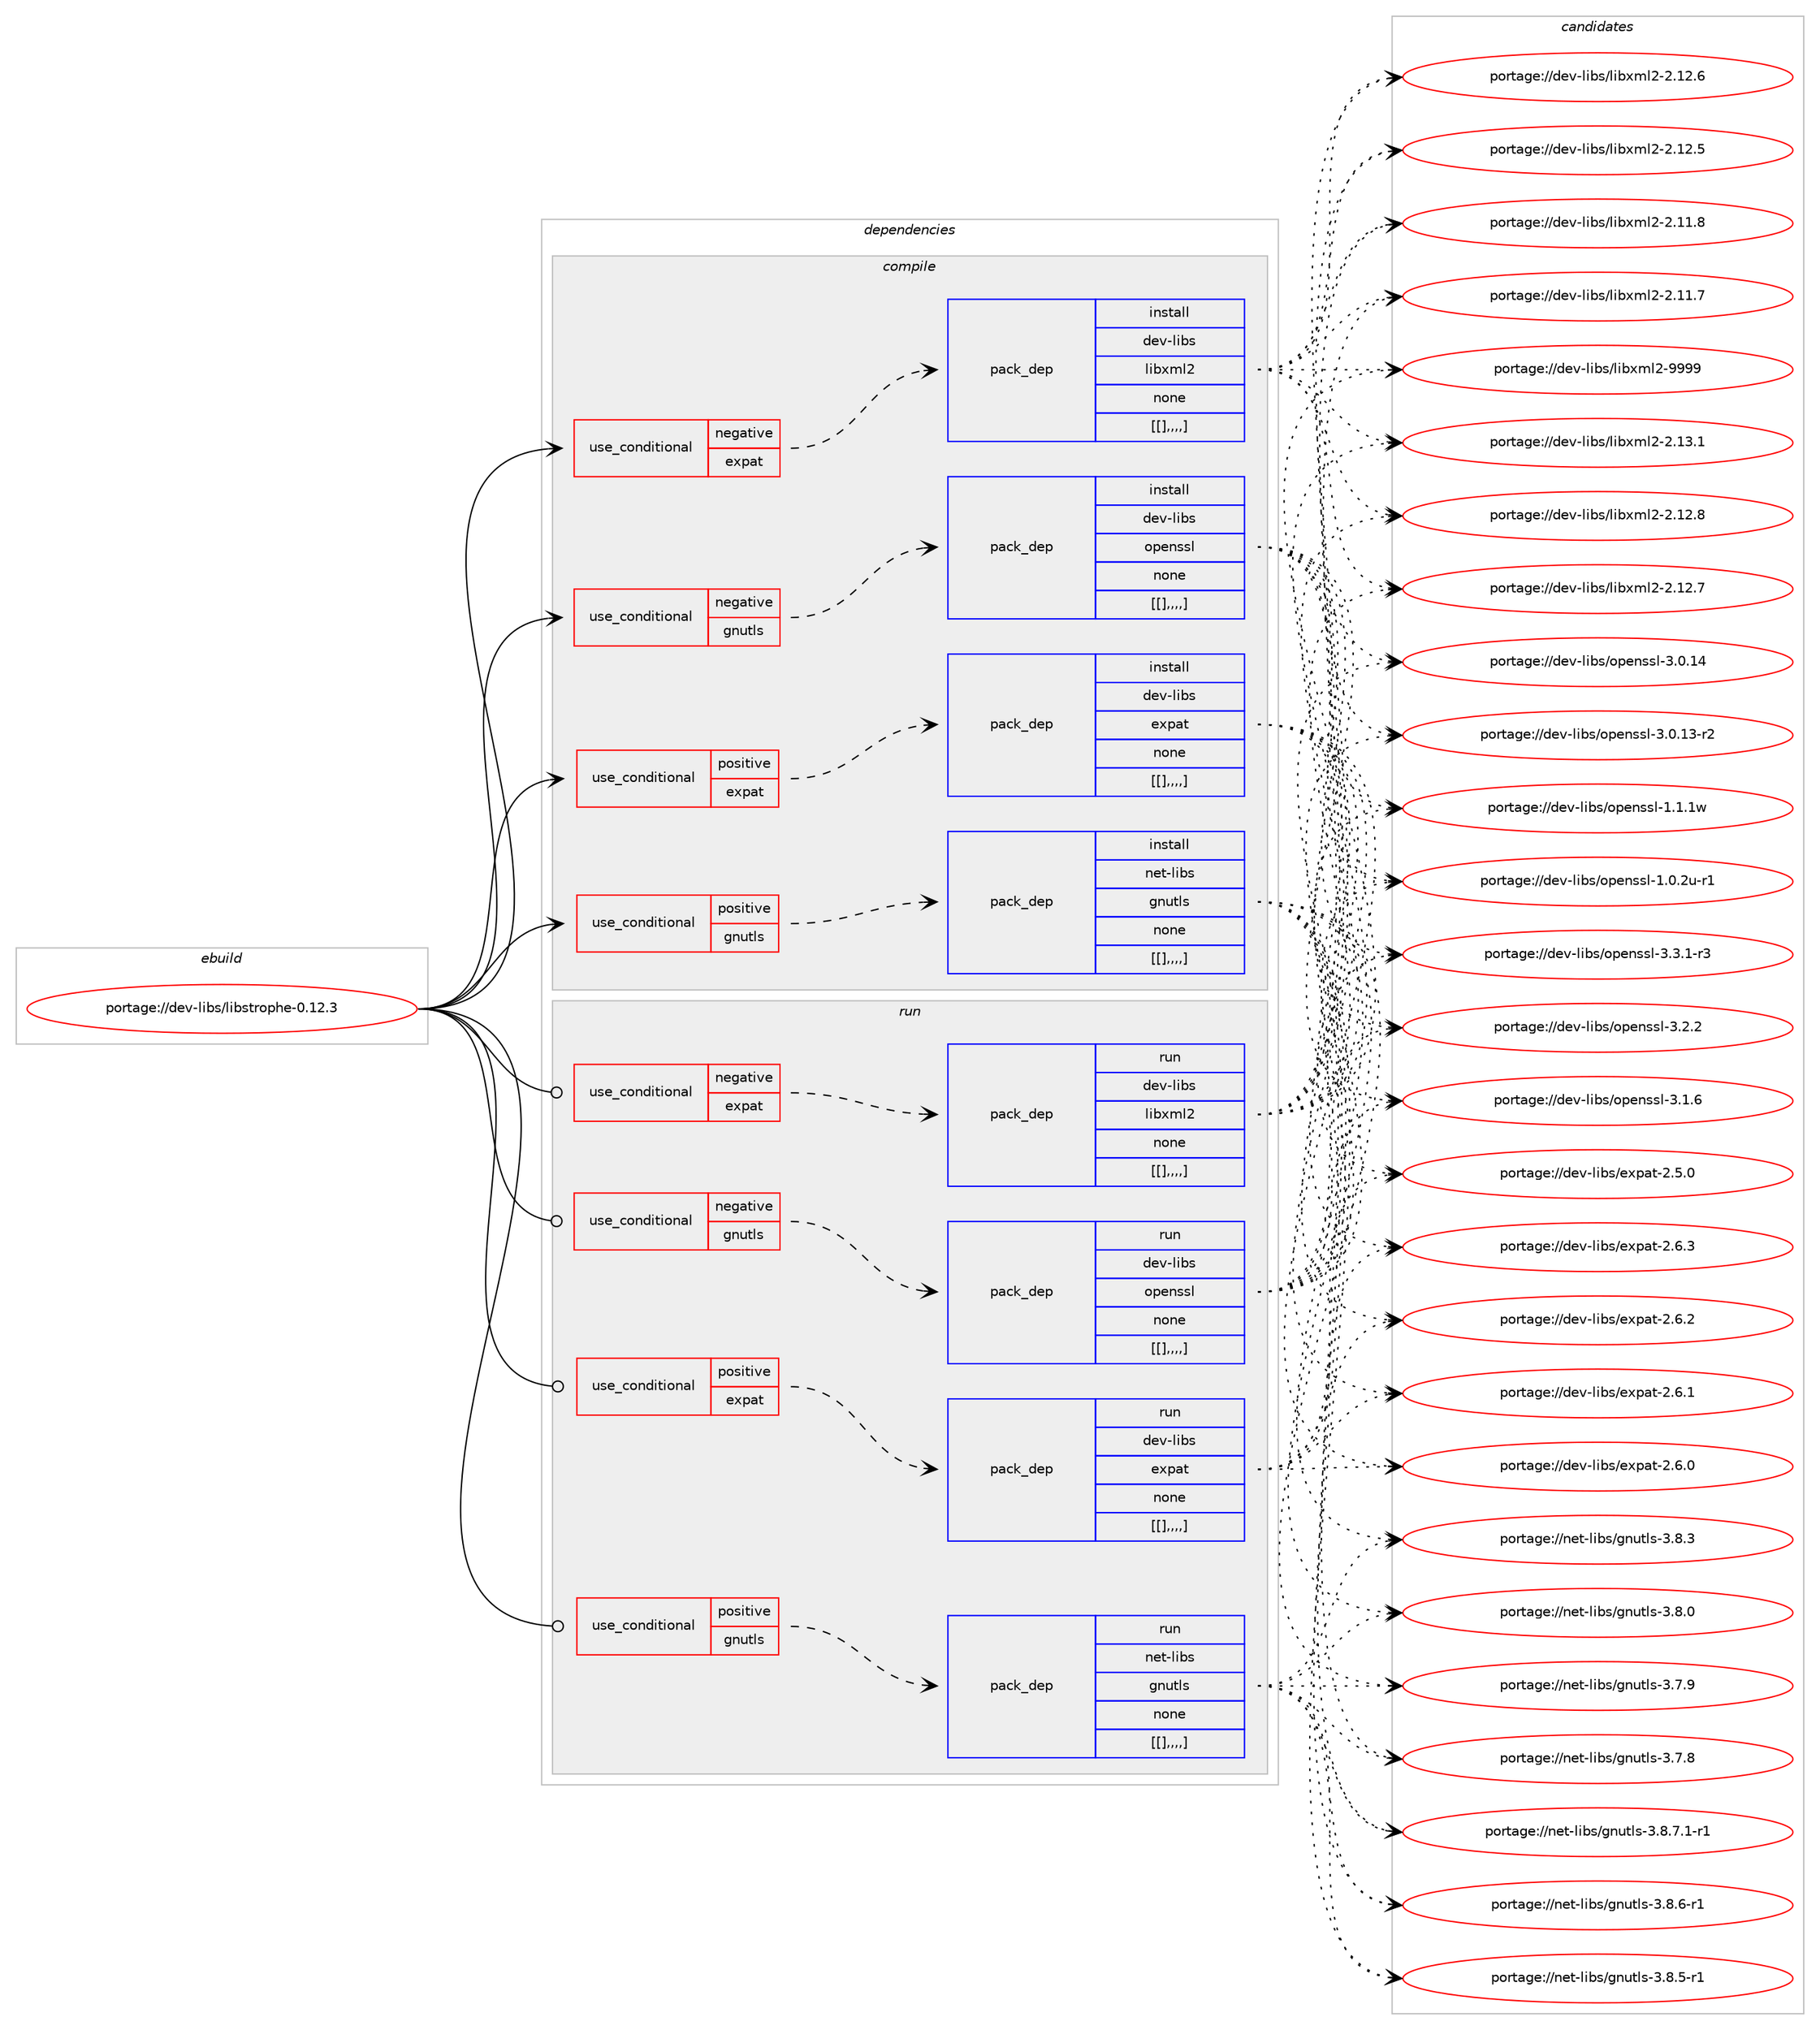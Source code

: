digraph prolog {

# *************
# Graph options
# *************

newrank=true;
concentrate=true;
compound=true;
graph [rankdir=LR,fontname=Helvetica,fontsize=10,ranksep=1.5];#, ranksep=2.5, nodesep=0.2];
edge  [arrowhead=vee];
node  [fontname=Helvetica,fontsize=10];

# **********
# The ebuild
# **********

subgraph cluster_leftcol {
color=gray;
label=<<i>ebuild</i>>;
id [label="portage://dev-libs/libstrophe-0.12.3", color=red, width=4, href="../dev-libs/libstrophe-0.12.3.svg"];
}

# ****************
# The dependencies
# ****************

subgraph cluster_midcol {
color=gray;
label=<<i>dependencies</i>>;
subgraph cluster_compile {
fillcolor="#eeeeee";
style=filled;
label=<<i>compile</i>>;
subgraph cond27710 {
dependency112204 [label=<<TABLE BORDER="0" CELLBORDER="1" CELLSPACING="0" CELLPADDING="4"><TR><TD ROWSPAN="3" CELLPADDING="10">use_conditional</TD></TR><TR><TD>negative</TD></TR><TR><TD>expat</TD></TR></TABLE>>, shape=none, color=red];
subgraph pack83329 {
dependency112205 [label=<<TABLE BORDER="0" CELLBORDER="1" CELLSPACING="0" CELLPADDING="4" WIDTH="220"><TR><TD ROWSPAN="6" CELLPADDING="30">pack_dep</TD></TR><TR><TD WIDTH="110">install</TD></TR><TR><TD>dev-libs</TD></TR><TR><TD>libxml2</TD></TR><TR><TD>none</TD></TR><TR><TD>[[],,,,]</TD></TR></TABLE>>, shape=none, color=blue];
}
dependency112204:e -> dependency112205:w [weight=20,style="dashed",arrowhead="vee"];
}
id:e -> dependency112204:w [weight=20,style="solid",arrowhead="vee"];
subgraph cond27711 {
dependency112206 [label=<<TABLE BORDER="0" CELLBORDER="1" CELLSPACING="0" CELLPADDING="4"><TR><TD ROWSPAN="3" CELLPADDING="10">use_conditional</TD></TR><TR><TD>negative</TD></TR><TR><TD>gnutls</TD></TR></TABLE>>, shape=none, color=red];
subgraph pack83330 {
dependency112207 [label=<<TABLE BORDER="0" CELLBORDER="1" CELLSPACING="0" CELLPADDING="4" WIDTH="220"><TR><TD ROWSPAN="6" CELLPADDING="30">pack_dep</TD></TR><TR><TD WIDTH="110">install</TD></TR><TR><TD>dev-libs</TD></TR><TR><TD>openssl</TD></TR><TR><TD>none</TD></TR><TR><TD>[[],,,,]</TD></TR></TABLE>>, shape=none, color=blue];
}
dependency112206:e -> dependency112207:w [weight=20,style="dashed",arrowhead="vee"];
}
id:e -> dependency112206:w [weight=20,style="solid",arrowhead="vee"];
subgraph cond27712 {
dependency112208 [label=<<TABLE BORDER="0" CELLBORDER="1" CELLSPACING="0" CELLPADDING="4"><TR><TD ROWSPAN="3" CELLPADDING="10">use_conditional</TD></TR><TR><TD>positive</TD></TR><TR><TD>expat</TD></TR></TABLE>>, shape=none, color=red];
subgraph pack83331 {
dependency112209 [label=<<TABLE BORDER="0" CELLBORDER="1" CELLSPACING="0" CELLPADDING="4" WIDTH="220"><TR><TD ROWSPAN="6" CELLPADDING="30">pack_dep</TD></TR><TR><TD WIDTH="110">install</TD></TR><TR><TD>dev-libs</TD></TR><TR><TD>expat</TD></TR><TR><TD>none</TD></TR><TR><TD>[[],,,,]</TD></TR></TABLE>>, shape=none, color=blue];
}
dependency112208:e -> dependency112209:w [weight=20,style="dashed",arrowhead="vee"];
}
id:e -> dependency112208:w [weight=20,style="solid",arrowhead="vee"];
subgraph cond27713 {
dependency112210 [label=<<TABLE BORDER="0" CELLBORDER="1" CELLSPACING="0" CELLPADDING="4"><TR><TD ROWSPAN="3" CELLPADDING="10">use_conditional</TD></TR><TR><TD>positive</TD></TR><TR><TD>gnutls</TD></TR></TABLE>>, shape=none, color=red];
subgraph pack83332 {
dependency112211 [label=<<TABLE BORDER="0" CELLBORDER="1" CELLSPACING="0" CELLPADDING="4" WIDTH="220"><TR><TD ROWSPAN="6" CELLPADDING="30">pack_dep</TD></TR><TR><TD WIDTH="110">install</TD></TR><TR><TD>net-libs</TD></TR><TR><TD>gnutls</TD></TR><TR><TD>none</TD></TR><TR><TD>[[],,,,]</TD></TR></TABLE>>, shape=none, color=blue];
}
dependency112210:e -> dependency112211:w [weight=20,style="dashed",arrowhead="vee"];
}
id:e -> dependency112210:w [weight=20,style="solid",arrowhead="vee"];
}
subgraph cluster_compileandrun {
fillcolor="#eeeeee";
style=filled;
label=<<i>compile and run</i>>;
}
subgraph cluster_run {
fillcolor="#eeeeee";
style=filled;
label=<<i>run</i>>;
subgraph cond27714 {
dependency112212 [label=<<TABLE BORDER="0" CELLBORDER="1" CELLSPACING="0" CELLPADDING="4"><TR><TD ROWSPAN="3" CELLPADDING="10">use_conditional</TD></TR><TR><TD>negative</TD></TR><TR><TD>expat</TD></TR></TABLE>>, shape=none, color=red];
subgraph pack83333 {
dependency112213 [label=<<TABLE BORDER="0" CELLBORDER="1" CELLSPACING="0" CELLPADDING="4" WIDTH="220"><TR><TD ROWSPAN="6" CELLPADDING="30">pack_dep</TD></TR><TR><TD WIDTH="110">run</TD></TR><TR><TD>dev-libs</TD></TR><TR><TD>libxml2</TD></TR><TR><TD>none</TD></TR><TR><TD>[[],,,,]</TD></TR></TABLE>>, shape=none, color=blue];
}
dependency112212:e -> dependency112213:w [weight=20,style="dashed",arrowhead="vee"];
}
id:e -> dependency112212:w [weight=20,style="solid",arrowhead="odot"];
subgraph cond27715 {
dependency112214 [label=<<TABLE BORDER="0" CELLBORDER="1" CELLSPACING="0" CELLPADDING="4"><TR><TD ROWSPAN="3" CELLPADDING="10">use_conditional</TD></TR><TR><TD>negative</TD></TR><TR><TD>gnutls</TD></TR></TABLE>>, shape=none, color=red];
subgraph pack83334 {
dependency112215 [label=<<TABLE BORDER="0" CELLBORDER="1" CELLSPACING="0" CELLPADDING="4" WIDTH="220"><TR><TD ROWSPAN="6" CELLPADDING="30">pack_dep</TD></TR><TR><TD WIDTH="110">run</TD></TR><TR><TD>dev-libs</TD></TR><TR><TD>openssl</TD></TR><TR><TD>none</TD></TR><TR><TD>[[],,,,]</TD></TR></TABLE>>, shape=none, color=blue];
}
dependency112214:e -> dependency112215:w [weight=20,style="dashed",arrowhead="vee"];
}
id:e -> dependency112214:w [weight=20,style="solid",arrowhead="odot"];
subgraph cond27716 {
dependency112216 [label=<<TABLE BORDER="0" CELLBORDER="1" CELLSPACING="0" CELLPADDING="4"><TR><TD ROWSPAN="3" CELLPADDING="10">use_conditional</TD></TR><TR><TD>positive</TD></TR><TR><TD>expat</TD></TR></TABLE>>, shape=none, color=red];
subgraph pack83335 {
dependency112217 [label=<<TABLE BORDER="0" CELLBORDER="1" CELLSPACING="0" CELLPADDING="4" WIDTH="220"><TR><TD ROWSPAN="6" CELLPADDING="30">pack_dep</TD></TR><TR><TD WIDTH="110">run</TD></TR><TR><TD>dev-libs</TD></TR><TR><TD>expat</TD></TR><TR><TD>none</TD></TR><TR><TD>[[],,,,]</TD></TR></TABLE>>, shape=none, color=blue];
}
dependency112216:e -> dependency112217:w [weight=20,style="dashed",arrowhead="vee"];
}
id:e -> dependency112216:w [weight=20,style="solid",arrowhead="odot"];
subgraph cond27717 {
dependency112218 [label=<<TABLE BORDER="0" CELLBORDER="1" CELLSPACING="0" CELLPADDING="4"><TR><TD ROWSPAN="3" CELLPADDING="10">use_conditional</TD></TR><TR><TD>positive</TD></TR><TR><TD>gnutls</TD></TR></TABLE>>, shape=none, color=red];
subgraph pack83336 {
dependency112219 [label=<<TABLE BORDER="0" CELLBORDER="1" CELLSPACING="0" CELLPADDING="4" WIDTH="220"><TR><TD ROWSPAN="6" CELLPADDING="30">pack_dep</TD></TR><TR><TD WIDTH="110">run</TD></TR><TR><TD>net-libs</TD></TR><TR><TD>gnutls</TD></TR><TR><TD>none</TD></TR><TR><TD>[[],,,,]</TD></TR></TABLE>>, shape=none, color=blue];
}
dependency112218:e -> dependency112219:w [weight=20,style="dashed",arrowhead="vee"];
}
id:e -> dependency112218:w [weight=20,style="solid",arrowhead="odot"];
}
}

# **************
# The candidates
# **************

subgraph cluster_choices {
rank=same;
color=gray;
label=<<i>candidates</i>>;

subgraph choice83329 {
color=black;
nodesep=1;
choice10010111845108105981154710810598120109108504557575757 [label="portage://dev-libs/libxml2-9999", color=red, width=4,href="../dev-libs/libxml2-9999.svg"];
choice100101118451081059811547108105981201091085045504649514649 [label="portage://dev-libs/libxml2-2.13.1", color=red, width=4,href="../dev-libs/libxml2-2.13.1.svg"];
choice100101118451081059811547108105981201091085045504649504656 [label="portage://dev-libs/libxml2-2.12.8", color=red, width=4,href="../dev-libs/libxml2-2.12.8.svg"];
choice100101118451081059811547108105981201091085045504649504655 [label="portage://dev-libs/libxml2-2.12.7", color=red, width=4,href="../dev-libs/libxml2-2.12.7.svg"];
choice100101118451081059811547108105981201091085045504649504654 [label="portage://dev-libs/libxml2-2.12.6", color=red, width=4,href="../dev-libs/libxml2-2.12.6.svg"];
choice100101118451081059811547108105981201091085045504649504653 [label="portage://dev-libs/libxml2-2.12.5", color=red, width=4,href="../dev-libs/libxml2-2.12.5.svg"];
choice100101118451081059811547108105981201091085045504649494656 [label="portage://dev-libs/libxml2-2.11.8", color=red, width=4,href="../dev-libs/libxml2-2.11.8.svg"];
choice100101118451081059811547108105981201091085045504649494655 [label="portage://dev-libs/libxml2-2.11.7", color=red, width=4,href="../dev-libs/libxml2-2.11.7.svg"];
dependency112205:e -> choice10010111845108105981154710810598120109108504557575757:w [style=dotted,weight="100"];
dependency112205:e -> choice100101118451081059811547108105981201091085045504649514649:w [style=dotted,weight="100"];
dependency112205:e -> choice100101118451081059811547108105981201091085045504649504656:w [style=dotted,weight="100"];
dependency112205:e -> choice100101118451081059811547108105981201091085045504649504655:w [style=dotted,weight="100"];
dependency112205:e -> choice100101118451081059811547108105981201091085045504649504654:w [style=dotted,weight="100"];
dependency112205:e -> choice100101118451081059811547108105981201091085045504649504653:w [style=dotted,weight="100"];
dependency112205:e -> choice100101118451081059811547108105981201091085045504649494656:w [style=dotted,weight="100"];
dependency112205:e -> choice100101118451081059811547108105981201091085045504649494655:w [style=dotted,weight="100"];
}
subgraph choice83330 {
color=black;
nodesep=1;
choice1001011184510810598115471111121011101151151084551465146494511451 [label="portage://dev-libs/openssl-3.3.1-r3", color=red, width=4,href="../dev-libs/openssl-3.3.1-r3.svg"];
choice100101118451081059811547111112101110115115108455146504650 [label="portage://dev-libs/openssl-3.2.2", color=red, width=4,href="../dev-libs/openssl-3.2.2.svg"];
choice100101118451081059811547111112101110115115108455146494654 [label="portage://dev-libs/openssl-3.1.6", color=red, width=4,href="../dev-libs/openssl-3.1.6.svg"];
choice10010111845108105981154711111210111011511510845514648464952 [label="portage://dev-libs/openssl-3.0.14", color=red, width=4,href="../dev-libs/openssl-3.0.14.svg"];
choice100101118451081059811547111112101110115115108455146484649514511450 [label="portage://dev-libs/openssl-3.0.13-r2", color=red, width=4,href="../dev-libs/openssl-3.0.13-r2.svg"];
choice100101118451081059811547111112101110115115108454946494649119 [label="portage://dev-libs/openssl-1.1.1w", color=red, width=4,href="../dev-libs/openssl-1.1.1w.svg"];
choice1001011184510810598115471111121011101151151084549464846501174511449 [label="portage://dev-libs/openssl-1.0.2u-r1", color=red, width=4,href="../dev-libs/openssl-1.0.2u-r1.svg"];
dependency112207:e -> choice1001011184510810598115471111121011101151151084551465146494511451:w [style=dotted,weight="100"];
dependency112207:e -> choice100101118451081059811547111112101110115115108455146504650:w [style=dotted,weight="100"];
dependency112207:e -> choice100101118451081059811547111112101110115115108455146494654:w [style=dotted,weight="100"];
dependency112207:e -> choice10010111845108105981154711111210111011511510845514648464952:w [style=dotted,weight="100"];
dependency112207:e -> choice100101118451081059811547111112101110115115108455146484649514511450:w [style=dotted,weight="100"];
dependency112207:e -> choice100101118451081059811547111112101110115115108454946494649119:w [style=dotted,weight="100"];
dependency112207:e -> choice1001011184510810598115471111121011101151151084549464846501174511449:w [style=dotted,weight="100"];
}
subgraph choice83331 {
color=black;
nodesep=1;
choice10010111845108105981154710112011297116455046544651 [label="portage://dev-libs/expat-2.6.3", color=red, width=4,href="../dev-libs/expat-2.6.3.svg"];
choice10010111845108105981154710112011297116455046544650 [label="portage://dev-libs/expat-2.6.2", color=red, width=4,href="../dev-libs/expat-2.6.2.svg"];
choice10010111845108105981154710112011297116455046544649 [label="portage://dev-libs/expat-2.6.1", color=red, width=4,href="../dev-libs/expat-2.6.1.svg"];
choice10010111845108105981154710112011297116455046544648 [label="portage://dev-libs/expat-2.6.0", color=red, width=4,href="../dev-libs/expat-2.6.0.svg"];
choice10010111845108105981154710112011297116455046534648 [label="portage://dev-libs/expat-2.5.0", color=red, width=4,href="../dev-libs/expat-2.5.0.svg"];
dependency112209:e -> choice10010111845108105981154710112011297116455046544651:w [style=dotted,weight="100"];
dependency112209:e -> choice10010111845108105981154710112011297116455046544650:w [style=dotted,weight="100"];
dependency112209:e -> choice10010111845108105981154710112011297116455046544649:w [style=dotted,weight="100"];
dependency112209:e -> choice10010111845108105981154710112011297116455046544648:w [style=dotted,weight="100"];
dependency112209:e -> choice10010111845108105981154710112011297116455046534648:w [style=dotted,weight="100"];
}
subgraph choice83332 {
color=black;
nodesep=1;
choice11010111645108105981154710311011711610811545514656465546494511449 [label="portage://net-libs/gnutls-3.8.7.1-r1", color=red, width=4,href="../net-libs/gnutls-3.8.7.1-r1.svg"];
choice1101011164510810598115471031101171161081154551465646544511449 [label="portage://net-libs/gnutls-3.8.6-r1", color=red, width=4,href="../net-libs/gnutls-3.8.6-r1.svg"];
choice1101011164510810598115471031101171161081154551465646534511449 [label="portage://net-libs/gnutls-3.8.5-r1", color=red, width=4,href="../net-libs/gnutls-3.8.5-r1.svg"];
choice110101116451081059811547103110117116108115455146564651 [label="portage://net-libs/gnutls-3.8.3", color=red, width=4,href="../net-libs/gnutls-3.8.3.svg"];
choice110101116451081059811547103110117116108115455146564648 [label="portage://net-libs/gnutls-3.8.0", color=red, width=4,href="../net-libs/gnutls-3.8.0.svg"];
choice110101116451081059811547103110117116108115455146554657 [label="portage://net-libs/gnutls-3.7.9", color=red, width=4,href="../net-libs/gnutls-3.7.9.svg"];
choice110101116451081059811547103110117116108115455146554656 [label="portage://net-libs/gnutls-3.7.8", color=red, width=4,href="../net-libs/gnutls-3.7.8.svg"];
dependency112211:e -> choice11010111645108105981154710311011711610811545514656465546494511449:w [style=dotted,weight="100"];
dependency112211:e -> choice1101011164510810598115471031101171161081154551465646544511449:w [style=dotted,weight="100"];
dependency112211:e -> choice1101011164510810598115471031101171161081154551465646534511449:w [style=dotted,weight="100"];
dependency112211:e -> choice110101116451081059811547103110117116108115455146564651:w [style=dotted,weight="100"];
dependency112211:e -> choice110101116451081059811547103110117116108115455146564648:w [style=dotted,weight="100"];
dependency112211:e -> choice110101116451081059811547103110117116108115455146554657:w [style=dotted,weight="100"];
dependency112211:e -> choice110101116451081059811547103110117116108115455146554656:w [style=dotted,weight="100"];
}
subgraph choice83333 {
color=black;
nodesep=1;
choice10010111845108105981154710810598120109108504557575757 [label="portage://dev-libs/libxml2-9999", color=red, width=4,href="../dev-libs/libxml2-9999.svg"];
choice100101118451081059811547108105981201091085045504649514649 [label="portage://dev-libs/libxml2-2.13.1", color=red, width=4,href="../dev-libs/libxml2-2.13.1.svg"];
choice100101118451081059811547108105981201091085045504649504656 [label="portage://dev-libs/libxml2-2.12.8", color=red, width=4,href="../dev-libs/libxml2-2.12.8.svg"];
choice100101118451081059811547108105981201091085045504649504655 [label="portage://dev-libs/libxml2-2.12.7", color=red, width=4,href="../dev-libs/libxml2-2.12.7.svg"];
choice100101118451081059811547108105981201091085045504649504654 [label="portage://dev-libs/libxml2-2.12.6", color=red, width=4,href="../dev-libs/libxml2-2.12.6.svg"];
choice100101118451081059811547108105981201091085045504649504653 [label="portage://dev-libs/libxml2-2.12.5", color=red, width=4,href="../dev-libs/libxml2-2.12.5.svg"];
choice100101118451081059811547108105981201091085045504649494656 [label="portage://dev-libs/libxml2-2.11.8", color=red, width=4,href="../dev-libs/libxml2-2.11.8.svg"];
choice100101118451081059811547108105981201091085045504649494655 [label="portage://dev-libs/libxml2-2.11.7", color=red, width=4,href="../dev-libs/libxml2-2.11.7.svg"];
dependency112213:e -> choice10010111845108105981154710810598120109108504557575757:w [style=dotted,weight="100"];
dependency112213:e -> choice100101118451081059811547108105981201091085045504649514649:w [style=dotted,weight="100"];
dependency112213:e -> choice100101118451081059811547108105981201091085045504649504656:w [style=dotted,weight="100"];
dependency112213:e -> choice100101118451081059811547108105981201091085045504649504655:w [style=dotted,weight="100"];
dependency112213:e -> choice100101118451081059811547108105981201091085045504649504654:w [style=dotted,weight="100"];
dependency112213:e -> choice100101118451081059811547108105981201091085045504649504653:w [style=dotted,weight="100"];
dependency112213:e -> choice100101118451081059811547108105981201091085045504649494656:w [style=dotted,weight="100"];
dependency112213:e -> choice100101118451081059811547108105981201091085045504649494655:w [style=dotted,weight="100"];
}
subgraph choice83334 {
color=black;
nodesep=1;
choice1001011184510810598115471111121011101151151084551465146494511451 [label="portage://dev-libs/openssl-3.3.1-r3", color=red, width=4,href="../dev-libs/openssl-3.3.1-r3.svg"];
choice100101118451081059811547111112101110115115108455146504650 [label="portage://dev-libs/openssl-3.2.2", color=red, width=4,href="../dev-libs/openssl-3.2.2.svg"];
choice100101118451081059811547111112101110115115108455146494654 [label="portage://dev-libs/openssl-3.1.6", color=red, width=4,href="../dev-libs/openssl-3.1.6.svg"];
choice10010111845108105981154711111210111011511510845514648464952 [label="portage://dev-libs/openssl-3.0.14", color=red, width=4,href="../dev-libs/openssl-3.0.14.svg"];
choice100101118451081059811547111112101110115115108455146484649514511450 [label="portage://dev-libs/openssl-3.0.13-r2", color=red, width=4,href="../dev-libs/openssl-3.0.13-r2.svg"];
choice100101118451081059811547111112101110115115108454946494649119 [label="portage://dev-libs/openssl-1.1.1w", color=red, width=4,href="../dev-libs/openssl-1.1.1w.svg"];
choice1001011184510810598115471111121011101151151084549464846501174511449 [label="portage://dev-libs/openssl-1.0.2u-r1", color=red, width=4,href="../dev-libs/openssl-1.0.2u-r1.svg"];
dependency112215:e -> choice1001011184510810598115471111121011101151151084551465146494511451:w [style=dotted,weight="100"];
dependency112215:e -> choice100101118451081059811547111112101110115115108455146504650:w [style=dotted,weight="100"];
dependency112215:e -> choice100101118451081059811547111112101110115115108455146494654:w [style=dotted,weight="100"];
dependency112215:e -> choice10010111845108105981154711111210111011511510845514648464952:w [style=dotted,weight="100"];
dependency112215:e -> choice100101118451081059811547111112101110115115108455146484649514511450:w [style=dotted,weight="100"];
dependency112215:e -> choice100101118451081059811547111112101110115115108454946494649119:w [style=dotted,weight="100"];
dependency112215:e -> choice1001011184510810598115471111121011101151151084549464846501174511449:w [style=dotted,weight="100"];
}
subgraph choice83335 {
color=black;
nodesep=1;
choice10010111845108105981154710112011297116455046544651 [label="portage://dev-libs/expat-2.6.3", color=red, width=4,href="../dev-libs/expat-2.6.3.svg"];
choice10010111845108105981154710112011297116455046544650 [label="portage://dev-libs/expat-2.6.2", color=red, width=4,href="../dev-libs/expat-2.6.2.svg"];
choice10010111845108105981154710112011297116455046544649 [label="portage://dev-libs/expat-2.6.1", color=red, width=4,href="../dev-libs/expat-2.6.1.svg"];
choice10010111845108105981154710112011297116455046544648 [label="portage://dev-libs/expat-2.6.0", color=red, width=4,href="../dev-libs/expat-2.6.0.svg"];
choice10010111845108105981154710112011297116455046534648 [label="portage://dev-libs/expat-2.5.0", color=red, width=4,href="../dev-libs/expat-2.5.0.svg"];
dependency112217:e -> choice10010111845108105981154710112011297116455046544651:w [style=dotted,weight="100"];
dependency112217:e -> choice10010111845108105981154710112011297116455046544650:w [style=dotted,weight="100"];
dependency112217:e -> choice10010111845108105981154710112011297116455046544649:w [style=dotted,weight="100"];
dependency112217:e -> choice10010111845108105981154710112011297116455046544648:w [style=dotted,weight="100"];
dependency112217:e -> choice10010111845108105981154710112011297116455046534648:w [style=dotted,weight="100"];
}
subgraph choice83336 {
color=black;
nodesep=1;
choice11010111645108105981154710311011711610811545514656465546494511449 [label="portage://net-libs/gnutls-3.8.7.1-r1", color=red, width=4,href="../net-libs/gnutls-3.8.7.1-r1.svg"];
choice1101011164510810598115471031101171161081154551465646544511449 [label="portage://net-libs/gnutls-3.8.6-r1", color=red, width=4,href="../net-libs/gnutls-3.8.6-r1.svg"];
choice1101011164510810598115471031101171161081154551465646534511449 [label="portage://net-libs/gnutls-3.8.5-r1", color=red, width=4,href="../net-libs/gnutls-3.8.5-r1.svg"];
choice110101116451081059811547103110117116108115455146564651 [label="portage://net-libs/gnutls-3.8.3", color=red, width=4,href="../net-libs/gnutls-3.8.3.svg"];
choice110101116451081059811547103110117116108115455146564648 [label="portage://net-libs/gnutls-3.8.0", color=red, width=4,href="../net-libs/gnutls-3.8.0.svg"];
choice110101116451081059811547103110117116108115455146554657 [label="portage://net-libs/gnutls-3.7.9", color=red, width=4,href="../net-libs/gnutls-3.7.9.svg"];
choice110101116451081059811547103110117116108115455146554656 [label="portage://net-libs/gnutls-3.7.8", color=red, width=4,href="../net-libs/gnutls-3.7.8.svg"];
dependency112219:e -> choice11010111645108105981154710311011711610811545514656465546494511449:w [style=dotted,weight="100"];
dependency112219:e -> choice1101011164510810598115471031101171161081154551465646544511449:w [style=dotted,weight="100"];
dependency112219:e -> choice1101011164510810598115471031101171161081154551465646534511449:w [style=dotted,weight="100"];
dependency112219:e -> choice110101116451081059811547103110117116108115455146564651:w [style=dotted,weight="100"];
dependency112219:e -> choice110101116451081059811547103110117116108115455146564648:w [style=dotted,weight="100"];
dependency112219:e -> choice110101116451081059811547103110117116108115455146554657:w [style=dotted,weight="100"];
dependency112219:e -> choice110101116451081059811547103110117116108115455146554656:w [style=dotted,weight="100"];
}
}

}

